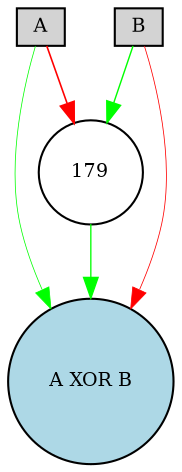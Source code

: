 digraph {
	node [fontsize=9 height=0.2 shape=circle width=0.2]
	A [fillcolor=lightgray shape=box style=filled]
	B [fillcolor=lightgray shape=box style=filled]
	"A XOR B" [fillcolor=lightblue style=filled]
	179 [fillcolor=white style=filled]
	B -> 179 [color=green penwidth=0.6758905821166549 style=solid]
	179 -> "A XOR B" [color=green penwidth=0.6339179006178823 style=solid]
	A -> 179 [color=red penwidth=0.7770108017539666 style=solid]
	B -> "A XOR B" [color=red penwidth=0.37851208670824743 style=solid]
	A -> "A XOR B" [color=green penwidth=0.3662636545613752 style=solid]
}
